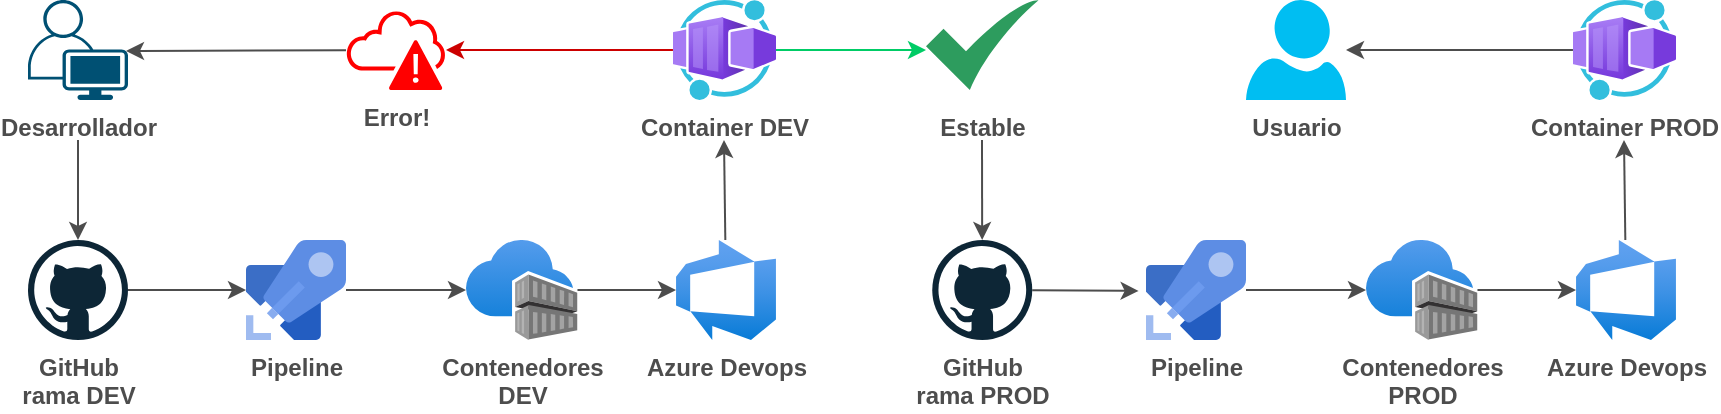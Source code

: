 <mxfile scale="2" border="10">
    <diagram id="uLJD97KROvu1CpyDIIDq" name="Page-1">
        <mxGraphModel dx="722" dy="-257" grid="1" gridSize="10" guides="1" tooltips="1" connect="1" arrows="1" fold="1" page="0" pageScale="1" pageWidth="850" pageHeight="1100" background="#ffffff" math="0" shadow="0">
            <root>
                <mxCell id="0"/>
                <mxCell id="1" parent="0"/>
                <mxCell id="164" value="" style="edgeStyle=none;html=1;strokeColor=#4D4D4D;" edge="1" parent="1" source="155" target="159">
                    <mxGeometry relative="1" as="geometry"/>
                </mxCell>
                <mxCell id="155" value="Contenedores&lt;br&gt;DEV" style="aspect=fixed;html=1;points=[];align=center;image;fontSize=12;image=img/lib/azure2/containers/Container_Registries.svg;fontStyle=1;fontColor=#4D4D4D;labelBackgroundColor=none;" parent="1" vertex="1">
                    <mxGeometry x="380" y="960" width="55.74" height="50" as="geometry"/>
                </mxCell>
                <mxCell id="160" value="" style="edgeStyle=none;html=1;strokeColor=#4D4D4D;" edge="1" parent="1" target="157">
                    <mxGeometry relative="1" as="geometry">
                        <mxPoint x="186" y="910" as="sourcePoint"/>
                    </mxGeometry>
                </mxCell>
                <mxCell id="156" value="Desarrollador" style="points=[[0.35,0,0],[0.98,0.51,0],[1,0.71,0],[0.67,1,0],[0,0.795,0],[0,0.65,0]];verticalLabelPosition=bottom;sketch=0;html=1;verticalAlign=top;aspect=fixed;align=center;pointerEvents=1;shape=mxgraph.cisco19.user;fillColor=#005073;strokeColor=none;fontStyle=1;fontColor=#4D4D4D;labelBackgroundColor=none;" parent="1" vertex="1">
                    <mxGeometry x="161" y="840" width="50" height="50" as="geometry"/>
                </mxCell>
                <mxCell id="161" value="" style="edgeStyle=none;html=1;strokeColor=#4D4D4D;" edge="1" parent="1" source="157">
                    <mxGeometry relative="1" as="geometry">
                        <mxPoint x="270" y="985" as="targetPoint"/>
                    </mxGeometry>
                </mxCell>
                <mxCell id="157" value="GitHub&lt;br&gt;rama DEV" style="dashed=0;outlineConnect=0;html=1;align=center;labelPosition=center;verticalLabelPosition=bottom;verticalAlign=top;shape=mxgraph.weblogos.github;fontStyle=1;fontColor=#4D4D4D;labelBackgroundColor=none;" parent="1" vertex="1">
                    <mxGeometry x="161" y="960" width="50" height="50" as="geometry"/>
                </mxCell>
                <mxCell id="162" value="" style="edgeStyle=none;html=1;strokeColor=#4D4D4D;" edge="1" parent="1" source="158" target="155">
                    <mxGeometry relative="1" as="geometry"/>
                </mxCell>
                <mxCell id="158" value="Pipeline" style="sketch=0;aspect=fixed;html=1;points=[];align=center;image;fontSize=12;image=img/lib/mscae/Azure_Pipelines.svg;fontStyle=1;fontColor=#4D4D4D;labelBackgroundColor=none;" parent="1" vertex="1">
                    <mxGeometry x="270" y="960" width="50" height="50" as="geometry"/>
                </mxCell>
                <mxCell id="166" value="" style="edgeStyle=none;html=1;strokeColor=#4D4D4D;" edge="1" parent="1" source="159">
                    <mxGeometry relative="1" as="geometry">
                        <mxPoint x="509" y="910" as="targetPoint"/>
                    </mxGeometry>
                </mxCell>
                <mxCell id="159" value="Azure Devops" style="aspect=fixed;html=1;points=[];align=center;image;fontSize=12;image=img/lib/azure2/devops/Azure_DevOps.svg;fontStyle=1;fontColor=#4D4D4D;labelBackgroundColor=none;" parent="1" vertex="1">
                    <mxGeometry x="485" y="960" width="50" height="50" as="geometry"/>
                </mxCell>
                <mxCell id="170" style="edgeStyle=none;html=1;strokeColor=#CC0000;fontColor=#4D4D4D;" edge="1" parent="1" source="165" target="168">
                    <mxGeometry relative="1" as="geometry"/>
                </mxCell>
                <mxCell id="172" style="edgeStyle=none;html=1;entryX=0;entryY=0.556;entryDx=0;entryDy=0;entryPerimeter=0;strokeColor=#00CC66;fontSize=15;fontColor=#4D4D4D;" edge="1" parent="1" source="165" target="167">
                    <mxGeometry relative="1" as="geometry"/>
                </mxCell>
                <mxCell id="165" value="Container DEV" style="aspect=fixed;html=1;points=[];align=center;image;fontSize=12;image=img/lib/azure2/other/Worker_Container_App.svg;fontStyle=1;fontColor=#4D4D4D;labelBackgroundColor=none;" vertex="1" parent="1">
                    <mxGeometry x="483.48" y="840" width="51.52" height="50" as="geometry"/>
                </mxCell>
                <mxCell id="174" style="edgeStyle=none;html=1;strokeColor=#4D4D4D;fontSize=15;fontColor=#4D4D4D;" edge="1" parent="1" target="173">
                    <mxGeometry relative="1" as="geometry">
                        <mxPoint x="638" y="910" as="sourcePoint"/>
                    </mxGeometry>
                </mxCell>
                <mxCell id="167" value="&lt;font style=&quot;font-size: 15px;&quot;&gt;&lt;br&gt;&lt;br&gt;&lt;/font&gt;&lt;br&gt;Estable" style="sketch=0;html=1;aspect=fixed;strokeColor=none;shadow=0;align=center;verticalAlign=top;fillColor=#2D9C5E;shape=mxgraph.gcp2.check;fontStyle=1;fontColor=#4D4D4D;" vertex="1" parent="1">
                    <mxGeometry x="610" y="840" width="56.25" height="45" as="geometry"/>
                </mxCell>
                <mxCell id="171" style="edgeStyle=none;html=1;entryX=0.98;entryY=0.51;entryDx=0;entryDy=0;entryPerimeter=0;strokeColor=#4D4D4D;fontColor=#4D4D4D;" edge="1" parent="1" source="168" target="156">
                    <mxGeometry relative="1" as="geometry"/>
                </mxCell>
                <mxCell id="168" value="Error!" style="sketch=0;pointerEvents=1;shadow=0;dashed=0;html=1;strokeColor=none;labelPosition=center;verticalLabelPosition=bottom;outlineConnect=0;verticalAlign=top;align=center;shape=mxgraph.office.clouds.cloud_disaster;fillColor=#ff0000;fontStyle=1;fontColor=#4D4D4D;" vertex="1" parent="1">
                    <mxGeometry x="320" y="845" width="50" height="40" as="geometry"/>
                </mxCell>
                <mxCell id="179" style="edgeStyle=none;html=1;entryX=-0.074;entryY=0.509;entryDx=0;entryDy=0;entryPerimeter=0;strokeColor=#4D4D4D;fontSize=15;fontColor=#4D4D4D;" edge="1" parent="1" source="173" target="176">
                    <mxGeometry relative="1" as="geometry"/>
                </mxCell>
                <mxCell id="173" value="GitHub&lt;br&gt;rama PROD" style="dashed=0;outlineConnect=0;html=1;align=center;labelPosition=center;verticalLabelPosition=bottom;verticalAlign=top;shape=mxgraph.weblogos.github;fontStyle=1;fontColor=#4D4D4D;labelBackgroundColor=none;" vertex="1" parent="1">
                    <mxGeometry x="613.13" y="960" width="50" height="50" as="geometry"/>
                </mxCell>
                <mxCell id="181" value="" style="edgeStyle=none;html=1;strokeColor=#4D4D4D;fontSize=15;fontColor=#4D4D4D;" edge="1" parent="1" source="175" target="177">
                    <mxGeometry relative="1" as="geometry"/>
                </mxCell>
                <mxCell id="175" value="Contenedores&lt;br&gt;PROD" style="aspect=fixed;html=1;points=[];align=center;image;fontSize=12;image=img/lib/azure2/containers/Container_Registries.svg;fontStyle=1;fontColor=#4D4D4D;labelBackgroundColor=none;" vertex="1" parent="1">
                    <mxGeometry x="830" y="960" width="55.74" height="50" as="geometry"/>
                </mxCell>
                <mxCell id="180" value="" style="edgeStyle=none;html=1;strokeColor=#4D4D4D;fontSize=15;fontColor=#4D4D4D;" edge="1" parent="1" source="176" target="175">
                    <mxGeometry relative="1" as="geometry"/>
                </mxCell>
                <mxCell id="176" value="Pipeline" style="sketch=0;aspect=fixed;html=1;points=[];align=center;image;fontSize=12;image=img/lib/mscae/Azure_Pipelines.svg;fontStyle=1;fontColor=#4D4D4D;labelBackgroundColor=none;" vertex="1" parent="1">
                    <mxGeometry x="720" y="960" width="50" height="50" as="geometry"/>
                </mxCell>
                <mxCell id="182" value="" style="edgeStyle=none;html=1;strokeColor=#4D4D4D;fontSize=15;fontColor=#4D4D4D;" edge="1" parent="1" source="177">
                    <mxGeometry relative="1" as="geometry">
                        <mxPoint x="959" y="910" as="targetPoint"/>
                    </mxGeometry>
                </mxCell>
                <mxCell id="177" value="Azure Devops" style="aspect=fixed;html=1;points=[];align=center;image;fontSize=12;image=img/lib/azure2/devops/Azure_DevOps.svg;fontStyle=1;fontColor=#4D4D4D;labelBackgroundColor=none;" vertex="1" parent="1">
                    <mxGeometry x="935" y="960" width="50" height="50" as="geometry"/>
                </mxCell>
                <mxCell id="185" value="" style="edgeStyle=none;html=1;strokeColor=#4D4D4D;fontSize=15;fontColor=#4D4D4D;" edge="1" parent="1" source="178" target="184">
                    <mxGeometry relative="1" as="geometry"/>
                </mxCell>
                <mxCell id="178" value="Container PROD" style="aspect=fixed;html=1;points=[];align=center;image;fontSize=12;image=img/lib/azure2/other/Worker_Container_App.svg;fontStyle=1;fontColor=#4D4D4D;labelBackgroundColor=none;" vertex="1" parent="1">
                    <mxGeometry x="933.48" y="840" width="51.52" height="50" as="geometry"/>
                </mxCell>
                <mxCell id="184" value="Usuario" style="verticalLabelPosition=bottom;html=1;verticalAlign=top;align=center;strokeColor=none;fillColor=#00BEF2;shape=mxgraph.azure.user;fontStyle=1;fontColor=#4D4D4D;labelBackgroundColor=none;" vertex="1" parent="1">
                    <mxGeometry x="770" y="840" width="50" height="50" as="geometry"/>
                </mxCell>
            </root>
        </mxGraphModel>
    </diagram>
</mxfile>